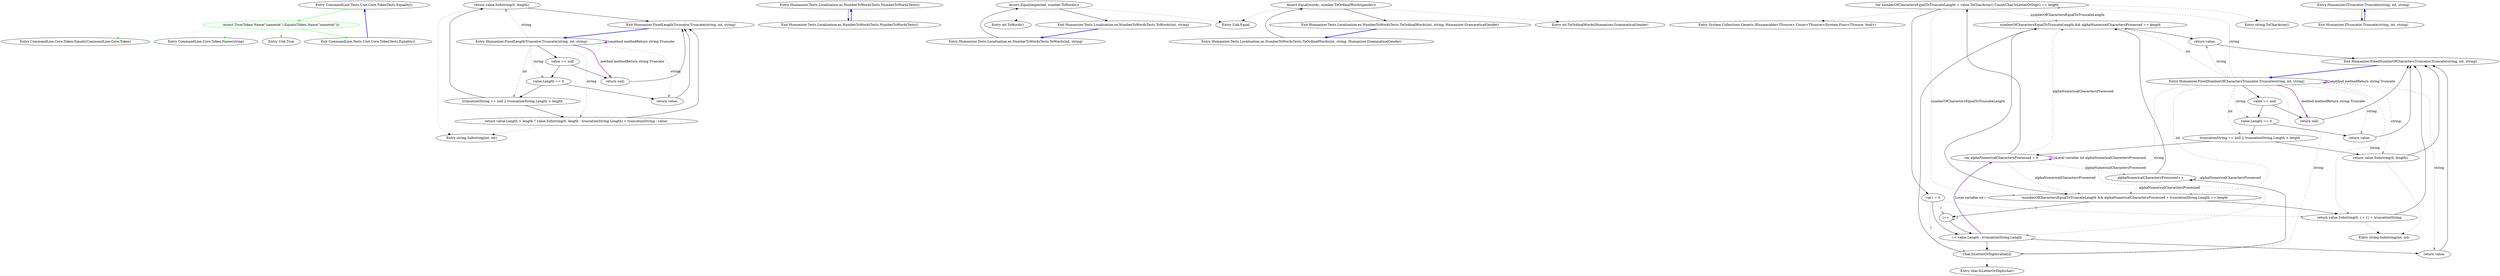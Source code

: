 digraph  {
m0_0 [label="Entry CommandLine.Tests.Unit.Core.TokenTests.Equality()", span="16-16", cluster="CommandLine.Tests.Unit.Core.TokenTests.Equality()", file="KeyValuePairHelperTests.cs"];
m0_1 [label="Assert.True(Token.Name(''nametok'').Equals(Token.Name(''nametok'')))", span="18-18", cluster="CommandLine.Tests.Unit.Core.TokenTests.Equality()", color=green, community=0, file="KeyValuePairHelperTests.cs"];
m0_2 [label="Exit CommandLine.Tests.Unit.Core.TokenTests.Equality()", span="16-16", cluster="CommandLine.Tests.Unit.Core.TokenTests.Equality()", file="KeyValuePairHelperTests.cs"];
m0_4 [label="Entry CommandLine.Core.Token.Equals(CommandLine.Core.Token)", span="55-55", cluster="CommandLine.Core.Token.Equals(CommandLine.Core.Token)", file="KeyValuePairHelperTests.cs"];
m0_3 [label="Entry CommandLine.Core.Token.Name(string)", span="19-19", cluster="CommandLine.Core.Token.Name(string)", file="KeyValuePairHelperTests.cs"];
m0_5 [label="Entry Unk.True", span="", cluster="Unk.True", file="KeyValuePairHelperTests.cs"];
m1_9 [label="Entry string.Substring(int, int)", span="0-0", cluster="string.Substring(int, int)", file="NameLookupTests.cs"];
m1_0 [label="Entry Humanizer.FixedLengthTruncator.Truncate(string, int, string)", span="7-7", cluster="Humanizer.FixedLengthTruncator.Truncate(string, int, string)", file="NameLookupTests.cs"];
m1_1 [label="value == null", span="9-9", cluster="Humanizer.FixedLengthTruncator.Truncate(string, int, string)", file="NameLookupTests.cs"];
m1_3 [label="value.Length == 0", span="12-12", cluster="Humanizer.FixedLengthTruncator.Truncate(string, int, string)", file="NameLookupTests.cs"];
m1_4 [label="return value;", span="13-13", cluster="Humanizer.FixedLengthTruncator.Truncate(string, int, string)", file="NameLookupTests.cs"];
m1_5 [label="truncationString == null || truncationString.Length > length", span="15-15", cluster="Humanizer.FixedLengthTruncator.Truncate(string, int, string)", file="NameLookupTests.cs"];
m1_6 [label="return value.Substring(0, length);", span="16-16", cluster="Humanizer.FixedLengthTruncator.Truncate(string, int, string)", file="NameLookupTests.cs"];
m1_7 [label="return value.Length > length ? value.Substring(0, length - truncationString.Length) + truncationString : value;", span="18-18", cluster="Humanizer.FixedLengthTruncator.Truncate(string, int, string)", file="NameLookupTests.cs"];
m1_2 [label="return null;", span="10-10", cluster="Humanizer.FixedLengthTruncator.Truncate(string, int, string)", file="NameLookupTests.cs"];
m1_8 [label="Exit Humanizer.FixedLengthTruncator.Truncate(string, int, string)", span="7-7", cluster="Humanizer.FixedLengthTruncator.Truncate(string, int, string)", file="NameLookupTests.cs"];
m2_0 [label="Entry Humanizer.Tests.Localisation.es.NumberToWordsTests.NumberToWordsTests()", span="7-7", cluster="Humanizer.Tests.Localisation.es.NumberToWordsTests.NumberToWordsTests()", file="OptionAttribute.cs"];
m2_1 [label="Exit Humanizer.Tests.Localisation.es.NumberToWordsTests.NumberToWordsTests()", span="7-7", cluster="Humanizer.Tests.Localisation.es.NumberToWordsTests.NumberToWordsTests()", file="OptionAttribute.cs"];
m2_5 [label="Entry int.ToWords()", span="32-32", cluster="int.ToWords()", file="OptionAttribute.cs"];
m2_7 [label="Entry Humanizer.Tests.Localisation.es.NumberToWordsTests.ToOrdinalWords(int, string, Humanizer.GrammaticalGender)", span="56-56", cluster="Humanizer.Tests.Localisation.es.NumberToWordsTests.ToOrdinalWords(int, string, Humanizer.GrammaticalGender)", file="OptionAttribute.cs"];
m2_8 [label="Assert.Equal(words, number.ToOrdinalWords(gender))", span="58-58", cluster="Humanizer.Tests.Localisation.es.NumberToWordsTests.ToOrdinalWords(int, string, Humanizer.GrammaticalGender)", file="OptionAttribute.cs"];
m2_9 [label="Exit Humanizer.Tests.Localisation.es.NumberToWordsTests.ToOrdinalWords(int, string, Humanizer.GrammaticalGender)", span="56-56", cluster="Humanizer.Tests.Localisation.es.NumberToWordsTests.ToOrdinalWords(int, string, Humanizer.GrammaticalGender)", file="OptionAttribute.cs"];
m2_2 [label="Entry Humanizer.Tests.Localisation.es.NumberToWordsTests.ToWords(int, string)", span="45-45", cluster="Humanizer.Tests.Localisation.es.NumberToWordsTests.ToWords(int, string)", file="OptionAttribute.cs"];
m2_3 [label="Assert.Equal(expected, number.ToWords())", span="47-47", cluster="Humanizer.Tests.Localisation.es.NumberToWordsTests.ToWords(int, string)", file="OptionAttribute.cs"];
m2_4 [label="Exit Humanizer.Tests.Localisation.es.NumberToWordsTests.ToWords(int, string)", span="45-45", cluster="Humanizer.Tests.Localisation.es.NumberToWordsTests.ToWords(int, string)", file="OptionAttribute.cs"];
m2_6 [label="Entry Unk.Equal", span="", cluster="Unk.Equal", file="OptionAttribute.cs"];
m2_10 [label="Entry int.ToOrdinalWords(Humanizer.GrammaticalGender)", span="79-79", cluster="int.ToOrdinalWords(Humanizer.GrammaticalGender)", file="OptionAttribute.cs"];
m5_22 [label="Entry System.Collections.Generic.IEnumerable<TSource>.Count<TSource>(System.Func<TSource, bool>)", span="0-0", cluster="System.Collections.Generic.IEnumerable<TSource>.Count<TSource>(System.Func<TSource, bool>)", file="SequenceTests.cs"];
m5_20 [label="Entry string.Substring(int, int)", span="0-0", cluster="string.Substring(int, int)", file="SequenceTests.cs"];
m5_21 [label="Entry string.ToCharArray()", span="0-0", cluster="string.ToCharArray()", file="SequenceTests.cs"];
m5_23 [label="Entry char.IsLetterOrDigit(char)", span="0-0", cluster="char.IsLetterOrDigit(char)", file="SequenceTests.cs"];
m5_0 [label="Entry Humanizer.FixedNumberOfCharactersTruncator.Truncate(string, int, string)", span="10-10", cluster="Humanizer.FixedNumberOfCharactersTruncator.Truncate(string, int, string)", file="SequenceTests.cs"];
m5_1 [label="value == null", span="12-12", cluster="Humanizer.FixedNumberOfCharactersTruncator.Truncate(string, int, string)", file="SequenceTests.cs"];
m5_3 [label="value.Length == 0", span="15-15", cluster="Humanizer.FixedNumberOfCharactersTruncator.Truncate(string, int, string)", file="SequenceTests.cs"];
m5_4 [label="return value;", span="16-16", cluster="Humanizer.FixedNumberOfCharactersTruncator.Truncate(string, int, string)", file="SequenceTests.cs"];
m5_5 [label="truncationString == null || truncationString.Length > length", span="18-18", cluster="Humanizer.FixedNumberOfCharactersTruncator.Truncate(string, int, string)", file="SequenceTests.cs"];
m5_6 [label="return value.Substring(0, length);", span="19-19", cluster="Humanizer.FixedNumberOfCharactersTruncator.Truncate(string, int, string)", file="SequenceTests.cs"];
m5_8 [label="var numberOfCharactersEqualToTruncateLength = value.ToCharArray().Count(Char.IsLetterOrDigit) == length", span="23-23", cluster="Humanizer.FixedNumberOfCharactersTruncator.Truncate(string, int, string)", file="SequenceTests.cs"];
m5_10 [label="i < value.Length - truncationString.Length", span="25-25", cluster="Humanizer.FixedNumberOfCharactersTruncator.Truncate(string, int, string)", file="SequenceTests.cs"];
m5_11 [label="Char.IsLetterOrDigit(value[i])", span="27-27", cluster="Humanizer.FixedNumberOfCharactersTruncator.Truncate(string, int, string)", file="SequenceTests.cs"];
m5_13 [label="numberOfCharactersEqualToTruncateLength && alphaNumericalCharactersProcessed == length", span="30-30", cluster="Humanizer.FixedNumberOfCharactersTruncator.Truncate(string, int, string)", file="SequenceTests.cs"];
m5_14 [label="return value;", span="31-31", cluster="Humanizer.FixedNumberOfCharactersTruncator.Truncate(string, int, string)", file="SequenceTests.cs"];
m5_15 [label="!numberOfCharactersEqualToTruncateLength && alphaNumericalCharactersProcessed + truncationString.Length == length", span="33-33", cluster="Humanizer.FixedNumberOfCharactersTruncator.Truncate(string, int, string)", file="SequenceTests.cs"];
m5_16 [label="return value.Substring(0, i + 1) + truncationString;", span="34-34", cluster="Humanizer.FixedNumberOfCharactersTruncator.Truncate(string, int, string)", file="SequenceTests.cs"];
m5_18 [label="return value;", span="37-37", cluster="Humanizer.FixedNumberOfCharactersTruncator.Truncate(string, int, string)", file="SequenceTests.cs"];
m5_2 [label="return null;", span="13-13", cluster="Humanizer.FixedNumberOfCharactersTruncator.Truncate(string, int, string)", file="SequenceTests.cs"];
m5_7 [label="var alphaNumericalCharactersProcessed = 0", span="21-21", cluster="Humanizer.FixedNumberOfCharactersTruncator.Truncate(string, int, string)", file="SequenceTests.cs"];
m5_12 [label="alphaNumericalCharactersProcessed++", span="28-28", cluster="Humanizer.FixedNumberOfCharactersTruncator.Truncate(string, int, string)", file="SequenceTests.cs"];
m5_9 [label="var i = 0", span="25-25", cluster="Humanizer.FixedNumberOfCharactersTruncator.Truncate(string, int, string)", file="SequenceTests.cs"];
m5_17 [label="i++", span="25-25", cluster="Humanizer.FixedNumberOfCharactersTruncator.Truncate(string, int, string)", file="SequenceTests.cs"];
m5_19 [label="Exit Humanizer.FixedNumberOfCharactersTruncator.Truncate(string, int, string)", span="10-10", cluster="Humanizer.FixedNumberOfCharactersTruncator.Truncate(string, int, string)", file="SequenceTests.cs"];
m7_0 [label="Entry Humanizer.ITruncator.Truncate(string, int, string)", span="14-14", cluster="Humanizer.ITruncator.Truncate(string, int, string)", file="TokenizerTests.cs"];
m7_1 [label="Exit Humanizer.ITruncator.Truncate(string, int, string)", span="14-14", cluster="Humanizer.ITruncator.Truncate(string, int, string)", file="TokenizerTests.cs"];
m0_0 -> m0_1  [key=0, style=solid, color=green];
m0_1 -> m0_2  [key=0, style=solid, color=green];
m0_1 -> m0_3  [key=2, style=dotted, color=green];
m0_1 -> m0_4  [key=2, style=dotted, color=green];
m0_1 -> m0_5  [key=2, style=dotted, color=green];
m0_2 -> m0_0  [key=0, style=bold, color=blue];
m1_0 -> m1_1  [key=0, style=solid];
m1_0 -> m1_3  [key=1, style=dashed, color=darkseagreen4, label=string];
m1_0 -> m1_4  [key=1, style=dashed, color=darkseagreen4, label=string];
m1_0 -> m1_5  [key=1, style=dashed, color=darkseagreen4, label=int];
m1_0 -> m1_6  [key=1, style=dashed, color=darkseagreen4, label=string];
m1_0 -> m1_7  [key=1, style=dashed, color=darkseagreen4, label=string];
m1_0 -> m1_2  [key=3, color=darkorchid, style=bold, label="method methodReturn string Truncate"];
m1_0 -> m1_0  [key=3, color=darkorchid, style=bold, label="method methodReturn string Truncate"];
m1_1 -> m1_2  [key=0, style=solid];
m1_1 -> m1_3  [key=0, style=solid];
m1_3 -> m1_4  [key=0, style=solid];
m1_3 -> m1_5  [key=0, style=solid];
m1_4 -> m1_8  [key=0, style=solid];
m1_5 -> m1_6  [key=0, style=solid];
m1_5 -> m1_7  [key=0, style=solid];
m1_6 -> m1_8  [key=0, style=solid];
m1_6 -> m1_9  [key=2, style=dotted];
m1_7 -> m1_8  [key=0, style=solid];
m1_7 -> m1_9  [key=2, style=dotted];
m1_2 -> m1_8  [key=0, style=solid];
m1_8 -> m1_0  [key=0, style=bold, color=blue];
m2_0 -> m2_1  [key=0, style=solid];
m2_1 -> m2_0  [key=0, style=bold, color=blue];
m2_7 -> m2_8  [key=0, style=solid];
m2_8 -> m2_9  [key=0, style=solid];
m2_8 -> m2_10  [key=2, style=dotted];
m2_8 -> m2_6  [key=2, style=dotted];
m2_9 -> m2_7  [key=0, style=bold, color=blue];
m2_2 -> m2_3  [key=0, style=solid];
m2_3 -> m2_4  [key=0, style=solid];
m2_3 -> m2_5  [key=2, style=dotted];
m2_3 -> m2_6  [key=2, style=dotted];
m2_4 -> m2_2  [key=0, style=bold, color=blue];
m5_0 -> m5_1  [key=0, style=solid];
m5_0 -> m5_3  [key=1, style=dashed, color=darkseagreen4, label=string];
m5_0 -> m5_4  [key=1, style=dashed, color=darkseagreen4, label=string];
m5_0 -> m5_5  [key=1, style=dashed, color=darkseagreen4, label=int];
m5_0 -> m5_6  [key=1, style=dashed, color=darkseagreen4, label=string];
m5_0 -> m5_8  [key=1, style=dashed, color=darkseagreen4, label=string];
m5_0 -> m5_10  [key=1, style=dashed, color=darkseagreen4, label=string];
m5_0 -> m5_11  [key=1, style=dashed, color=darkseagreen4, label=string];
m5_0 -> m5_13  [key=1, style=dashed, color=darkseagreen4, label=int];
m5_0 -> m5_14  [key=1, style=dashed, color=darkseagreen4, label=string];
m5_0 -> m5_15  [key=1, style=dashed, color=darkseagreen4, label=int];
m5_0 -> m5_16  [key=1, style=dashed, color=darkseagreen4, label=string];
m5_0 -> m5_18  [key=1, style=dashed, color=darkseagreen4, label=string];
m5_0 -> m5_2  [key=3, color=darkorchid, style=bold, label="method methodReturn string Truncate"];
m5_0 -> m5_0  [key=3, color=darkorchid, style=bold, label="method methodReturn string Truncate"];
m5_1 -> m5_2  [key=0, style=solid];
m5_1 -> m5_3  [key=0, style=solid];
m5_3 -> m5_4  [key=0, style=solid];
m5_3 -> m5_5  [key=0, style=solid];
m5_4 -> m5_19  [key=0, style=solid];
m5_5 -> m5_6  [key=0, style=solid];
m5_5 -> m5_7  [key=0, style=solid];
m5_6 -> m5_19  [key=0, style=solid];
m5_6 -> m5_20  [key=2, style=dotted];
m5_8 -> m5_9  [key=0, style=solid];
m5_8 -> m5_21  [key=2, style=dotted];
m5_8 -> m5_22  [key=2, style=dotted];
m5_8 -> m5_13  [key=1, style=dashed, color=darkseagreen4, label=numberOfCharactersEqualToTruncateLength];
m5_8 -> m5_15  [key=1, style=dashed, color=darkseagreen4, label=numberOfCharactersEqualToTruncateLength];
m5_10 -> m5_11  [key=0, style=solid];
m5_10 -> m5_18  [key=0, style=solid];
m5_10 -> m5_7  [key=3, color=darkorchid, style=bold, label="Local variable int i"];
m5_11 -> m5_12  [key=0, style=solid];
m5_11 -> m5_13  [key=0, style=solid];
m5_11 -> m5_23  [key=2, style=dotted];
m5_13 -> m5_14  [key=0, style=solid];
m5_13 -> m5_15  [key=0, style=solid];
m5_14 -> m5_19  [key=0, style=solid];
m5_15 -> m5_16  [key=0, style=solid];
m5_15 -> m5_17  [key=0, style=solid];
m5_16 -> m5_19  [key=0, style=solid];
m5_16 -> m5_20  [key=2, style=dotted];
m5_18 -> m5_19  [key=0, style=solid];
m5_2 -> m5_19  [key=0, style=solid];
m5_7 -> m5_8  [key=0, style=solid];
m5_7 -> m5_12  [key=1, style=dashed, color=darkseagreen4, label=alphaNumericalCharactersProcessed];
m5_7 -> m5_13  [key=1, style=dashed, color=darkseagreen4, label=alphaNumericalCharactersProcessed];
m5_7 -> m5_15  [key=1, style=dashed, color=darkseagreen4, label=alphaNumericalCharactersProcessed];
m5_7 -> m5_7  [key=3, color=darkorchid, style=bold, label="Local variable int alphaNumericalCharactersProcessed"];
m5_12 -> m5_13  [key=0, style=solid];
m5_12 -> m5_12  [key=1, style=dashed, color=darkseagreen4, label=alphaNumericalCharactersProcessed];
m5_12 -> m5_15  [key=1, style=dashed, color=darkseagreen4, label=alphaNumericalCharactersProcessed];
m5_9 -> m5_10  [key=0, style=solid];
m5_9 -> m5_11  [key=1, style=dashed, color=darkseagreen4, label=i];
m5_9 -> m5_16  [key=1, style=dashed, color=darkseagreen4, label=i];
m5_9 -> m5_17  [key=1, style=dashed, color=darkseagreen4, label=i];
m5_17 -> m5_10  [key=0, style=solid];
m5_17 -> m5_17  [key=1, style=dashed, color=darkseagreen4, label=i];
m5_19 -> m5_0  [key=0, style=bold, color=blue];
m7_0 -> m7_1  [key=0, style=solid];
m7_1 -> m7_0  [key=0, style=bold, color=blue];
}
